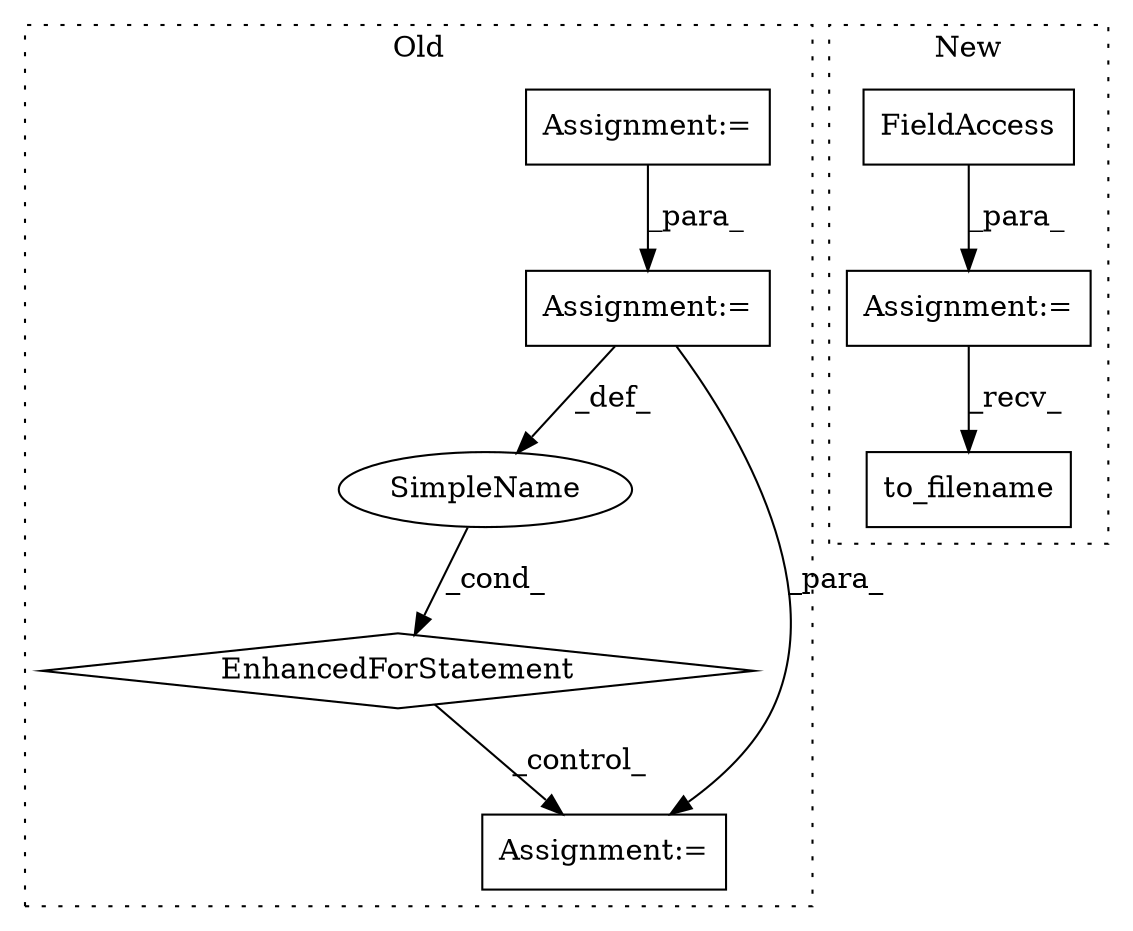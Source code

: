 digraph G {
subgraph cluster0 {
1 [label="EnhancedForStatement" a="70" s="1011,1090" l="53,2" shape="diamond"];
5 [label="Assignment:=" a="7" s="1011,1090" l="53,2" shape="box"];
6 [label="SimpleName" a="42" s="1071" l="7" shape="ellipse"];
7 [label="Assignment:=" a="7" s="1107" l="1" shape="box"];
8 [label="Assignment:=" a="7" s="945" l="1" shape="box"];
label = "Old";
style="dotted";
}
subgraph cluster1 {
2 [label="to_filename" a="32" s="1256,1370" l="12,2" shape="box"];
3 [label="Assignment:=" a="7" s="1221" l="1" shape="box"];
4 [label="FieldAccess" a="22" s="1222" l="17" shape="box"];
label = "New";
style="dotted";
}
1 -> 7 [label="_control_"];
3 -> 2 [label="_recv_"];
4 -> 3 [label="_para_"];
5 -> 6 [label="_def_"];
5 -> 7 [label="_para_"];
6 -> 1 [label="_cond_"];
8 -> 5 [label="_para_"];
}